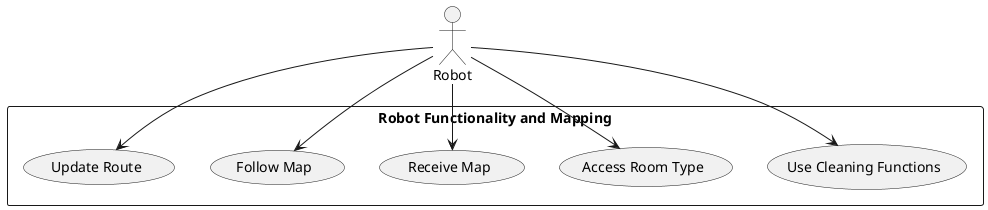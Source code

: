 @startuml RobotFunctions
actor "Robot" as R
rectangle "Robot Functionality and Mapping" {
  usecase "Use Cleaning Functions" as UC1
  usecase "Access Room Type" as UC2
  usecase "Receive Map" as UC3
  usecase "Follow Map" as UC4
  usecase "Update Route" as UC5
}

R --> UC1
R --> UC2
R --> UC3
R --> UC4
R --> UC5
@enduml
